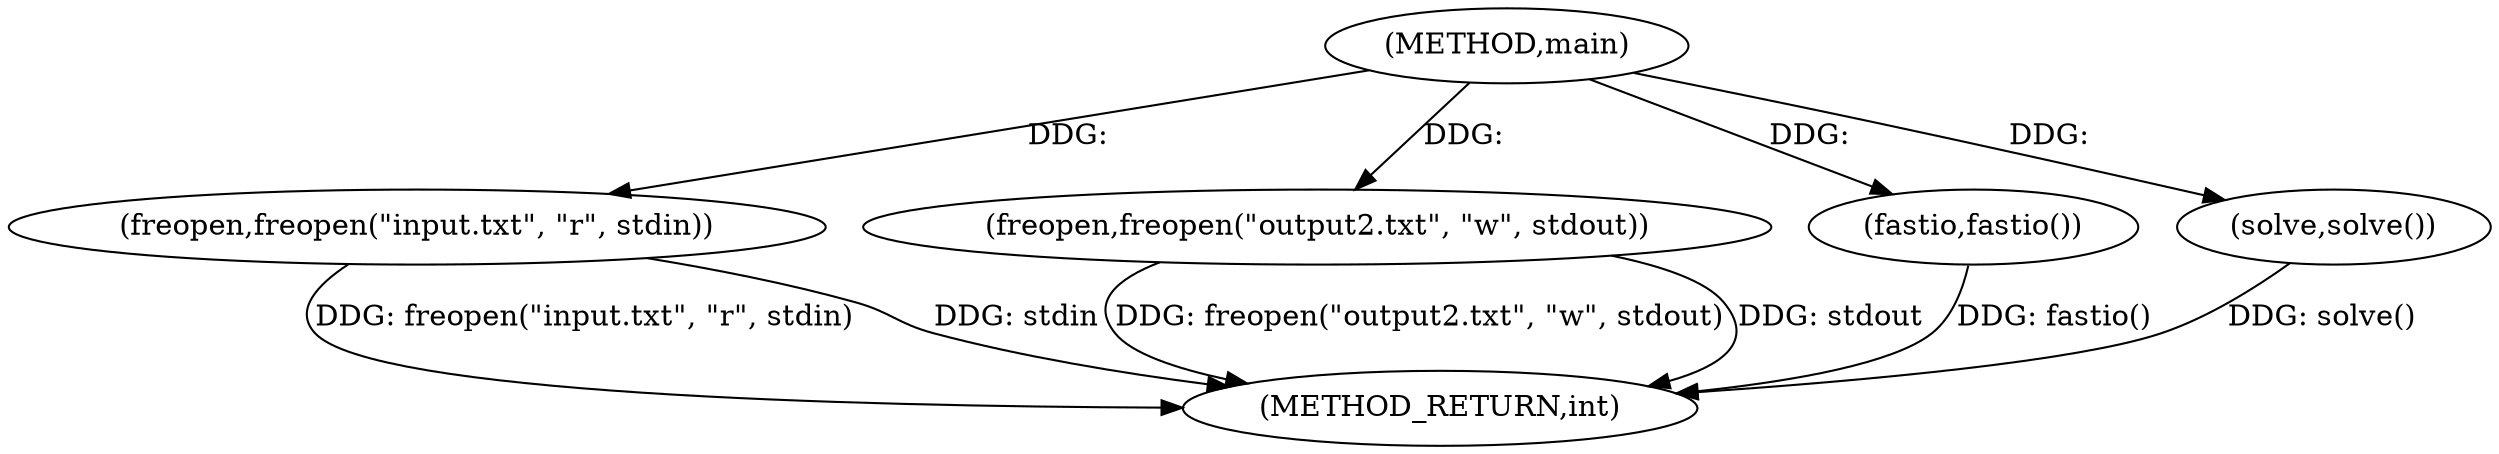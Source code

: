 digraph "main" {  
"1001026" [label = "(METHOD,main)" ]
"1001039" [label = "(METHOD_RETURN,int)" ]
"1001028" [label = "(freopen,freopen(\"input.txt\", \"r\", stdin))" ]
"1001032" [label = "(freopen,freopen(\"output2.txt\", \"w\", stdout))" ]
"1001036" [label = "(fastio,fastio())" ]
"1001038" [label = "(solve,solve())" ]
  "1001028" -> "1001039"  [ label = "DDG: freopen(\"input.txt\", \"r\", stdin)"] 
  "1001032" -> "1001039"  [ label = "DDG: freopen(\"output2.txt\", \"w\", stdout)"] 
  "1001036" -> "1001039"  [ label = "DDG: fastio()"] 
  "1001038" -> "1001039"  [ label = "DDG: solve()"] 
  "1001032" -> "1001039"  [ label = "DDG: stdout"] 
  "1001028" -> "1001039"  [ label = "DDG: stdin"] 
  "1001026" -> "1001036"  [ label = "DDG: "] 
  "1001026" -> "1001028"  [ label = "DDG: "] 
  "1001026" -> "1001032"  [ label = "DDG: "] 
  "1001026" -> "1001038"  [ label = "DDG: "] 
}
